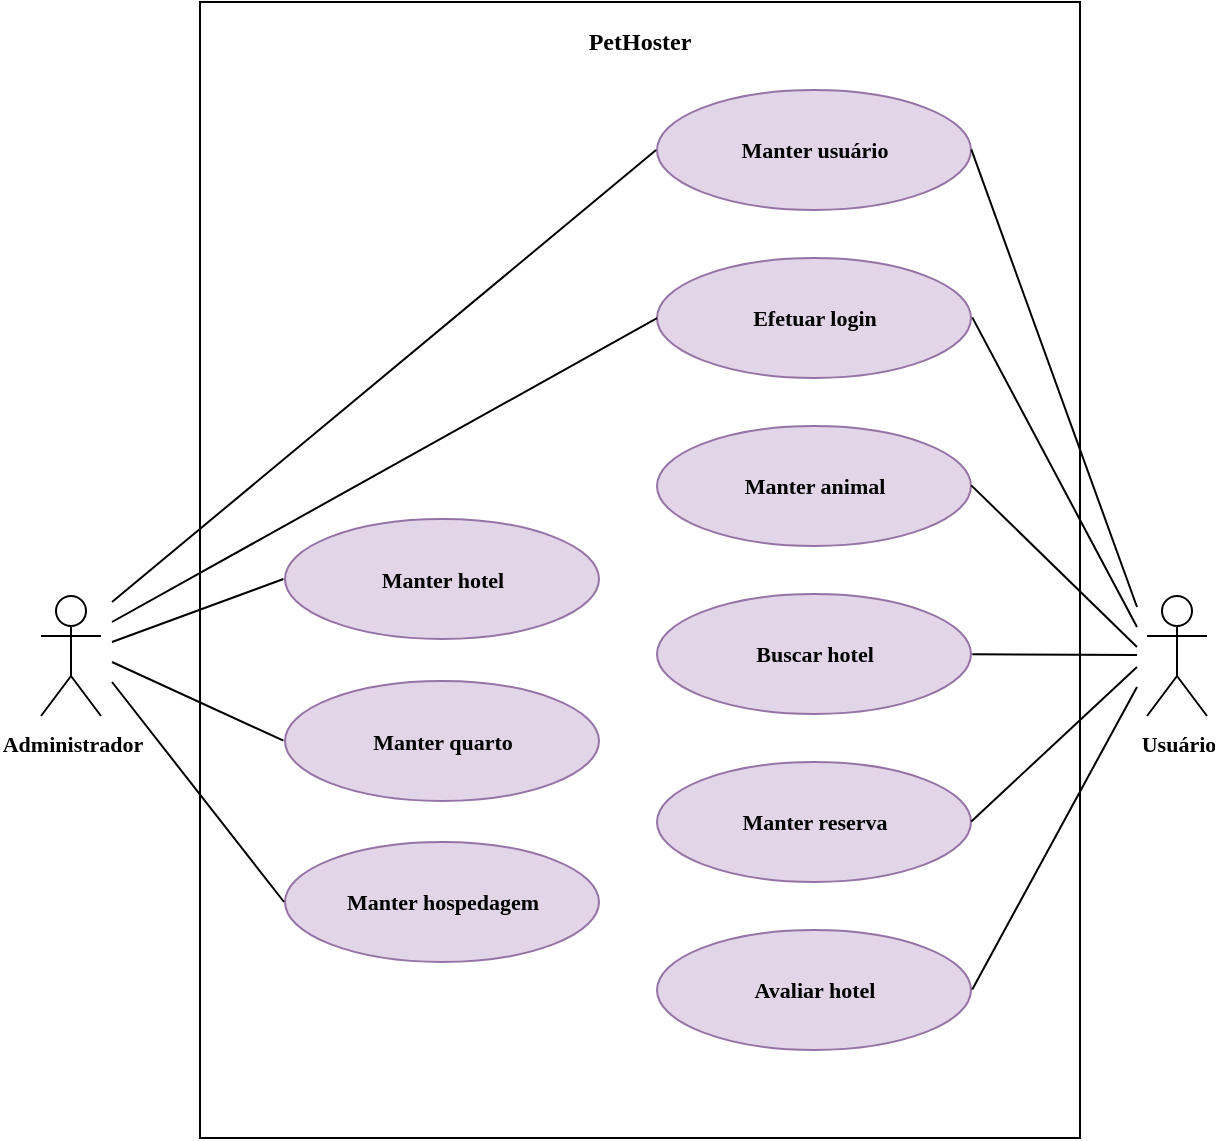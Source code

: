 <mxfile pages="1" version="11.2.9" type="google"><diagram id="jwugqM5gd3mGQKbOCy7d" name="Page-1"><mxGraphModel dx="854" dy="468" grid="1" gridSize="10" guides="1" tooltips="1" connect="0" arrows="1" fold="1" page="1" pageScale="1" pageWidth="827" pageHeight="1169" math="0" shadow="0"><root><mxCell id="0"/><mxCell id="1" parent="0"/><mxCell id="mvougu71K_vEfI1grLuM-2" value="" style="rounded=0;whiteSpace=wrap;html=1;" parent="1" vertex="1"><mxGeometry x="204" y="260" width="440" height="568" as="geometry"/></mxCell><mxCell id="mvougu71K_vEfI1grLuM-3" value="&lt;b&gt;&lt;font face=&quot;Verdana&quot; style=&quot;font-size: 11px&quot;&gt;Administrador&lt;/font&gt;&lt;/b&gt;" style="shape=umlActor;verticalLabelPosition=bottom;labelBackgroundColor=#ffffff;verticalAlign=top;html=1;outlineConnect=0;" parent="1" vertex="1"><mxGeometry x="124.5" y="557" width="30" height="60" as="geometry"/></mxCell><mxCell id="mvougu71K_vEfI1grLuM-6" value="&lt;b&gt;&lt;font face=&quot;Verdana&quot; style=&quot;font-size: 11px&quot;&gt;Usuário&lt;/font&gt;&lt;/b&gt;" style="shape=umlActor;verticalLabelPosition=bottom;labelBackgroundColor=#ffffff;verticalAlign=top;html=1;outlineConnect=0;" parent="1" vertex="1"><mxGeometry x="677.5" y="557" width="30" height="60" as="geometry"/></mxCell><mxCell id="mvougu71K_vEfI1grLuM-7" value="&lt;font face=&quot;Verdana&quot;&gt;&lt;b&gt;PetHoster&lt;/b&gt;&lt;/font&gt;" style="text;html=1;strokeColor=none;fillColor=none;align=center;verticalAlign=middle;whiteSpace=wrap;rounded=0;" parent="1" vertex="1"><mxGeometry x="386.5" y="269.5" width="74" height="20" as="geometry"/></mxCell><mxCell id="M8vEIaMGPW4lxC8WCEEM-1" value="&lt;font face=&quot;Verdana&quot; size=&quot;1&quot;&gt;&lt;b style=&quot;font-size: 11px&quot;&gt;Efetuar login&lt;/b&gt;&lt;/font&gt;" style="ellipse;whiteSpace=wrap;html=1;fillColor=#e1d5e7;strokeColor=#9673a6;" parent="1" vertex="1"><mxGeometry x="432.5" y="388" width="157" height="60" as="geometry"/></mxCell><mxCell id="M8vEIaMGPW4lxC8WCEEM-21" value="&lt;font face=&quot;Verdana&quot; size=&quot;1&quot;&gt;&lt;b style=&quot;font-size: 11px&quot;&gt;Manter usuário&lt;/b&gt;&lt;/font&gt;" style="ellipse;whiteSpace=wrap;html=1;fillColor=#e1d5e7;strokeColor=#9673a6;" parent="1" vertex="1"><mxGeometry x="432.5" y="304" width="157" height="60" as="geometry"/></mxCell><mxCell id="M8vEIaMGPW4lxC8WCEEM-26" value="&lt;font face=&quot;Verdana&quot; size=&quot;1&quot;&gt;&lt;b style=&quot;font-size: 11px&quot;&gt;Manter animal&lt;/b&gt;&lt;/font&gt;" style="ellipse;whiteSpace=wrap;html=1;fillColor=#e1d5e7;strokeColor=#9673a6;" parent="1" vertex="1"><mxGeometry x="432.5" y="472" width="157" height="60" as="geometry"/></mxCell><mxCell id="M8vEIaMGPW4lxC8WCEEM-33" value="&lt;font face=&quot;Verdana&quot; size=&quot;1&quot;&gt;&lt;b style=&quot;font-size: 11px&quot;&gt;Manter reserva&lt;br&gt;&lt;/b&gt;&lt;/font&gt;" style="ellipse;whiteSpace=wrap;html=1;fillColor=#e1d5e7;strokeColor=#9673a6;" parent="1" vertex="1"><mxGeometry x="432.5" y="640" width="157" height="60" as="geometry"/></mxCell><mxCell id="M8vEIaMGPW4lxC8WCEEM-35" value="&lt;font face=&quot;Verdana&quot; size=&quot;1&quot;&gt;&lt;b style=&quot;font-size: 11px&quot;&gt;Manter hotel&lt;/b&gt;&lt;/font&gt;" style="ellipse;whiteSpace=wrap;html=1;fillColor=#e1d5e7;strokeColor=#9673a6;" parent="1" vertex="1"><mxGeometry x="246.5" y="518.5" width="157" height="60" as="geometry"/></mxCell><mxCell id="M8vEIaMGPW4lxC8WCEEM-49" value="&lt;font face=&quot;Verdana&quot;&gt;&lt;span style=&quot;font-size: 11px&quot;&gt;&lt;b&gt;Buscar hotel&lt;/b&gt;&lt;/span&gt;&lt;/font&gt;" style="ellipse;whiteSpace=wrap;html=1;fillColor=#e1d5e7;strokeColor=#9673a6;" parent="1" vertex="1"><mxGeometry x="432.5" y="556" width="157" height="60" as="geometry"/></mxCell><mxCell id="8gwn5LyhfDQ7lUo0ktS5-1" value="&lt;font face=&quot;Verdana&quot; size=&quot;1&quot;&gt;&lt;b style=&quot;font-size: 11px&quot;&gt;Manter quarto&lt;/b&gt;&lt;/font&gt;" style="ellipse;whiteSpace=wrap;html=1;fillColor=#e1d5e7;strokeColor=#9673a6;" parent="1" vertex="1"><mxGeometry x="246.5" y="599.5" width="157" height="60" as="geometry"/></mxCell><mxCell id="8gwn5LyhfDQ7lUo0ktS5-2" value="&lt;font face=&quot;Verdana&quot;&gt;&lt;span style=&quot;font-size: 11px&quot;&gt;&lt;b&gt;Avaliar hotel&lt;/b&gt;&lt;/span&gt;&lt;/font&gt;" style="ellipse;whiteSpace=wrap;html=1;fillColor=#e1d5e7;strokeColor=#9673a6;" parent="1" vertex="1"><mxGeometry x="432.5" y="724" width="157" height="60" as="geometry"/></mxCell><mxCell id="8gwn5LyhfDQ7lUo0ktS5-3" value="" style="endArrow=none;html=1;exitX=1.004;exitY=0.502;exitDx=0;exitDy=0;exitPerimeter=0;" parent="1" source="M8vEIaMGPW4lxC8WCEEM-49" edge="1"><mxGeometry width="50" height="50" relative="1" as="geometry"><mxPoint x="589.5" y="586.5" as="sourcePoint"/><mxPoint x="672.5" y="586.5" as="targetPoint"/></mxGeometry></mxCell><mxCell id="8gwn5LyhfDQ7lUo0ktS5-6" value="" style="endArrow=none;html=1;exitX=1.001;exitY=0.495;exitDx=0;exitDy=0;exitPerimeter=0;" parent="1" source="M8vEIaMGPW4lxC8WCEEM-33" edge="1"><mxGeometry width="50" height="50" relative="1" as="geometry"><mxPoint x="592.5" y="702.5" as="sourcePoint"/><mxPoint x="672.5" y="592.5" as="targetPoint"/></mxGeometry></mxCell><mxCell id="8gwn5LyhfDQ7lUo0ktS5-7" value="" style="endArrow=none;html=1;exitX=1.001;exitY=0.495;exitDx=0;exitDy=0;exitPerimeter=0;" parent="1" source="M8vEIaMGPW4lxC8WCEEM-21" edge="1"><mxGeometry width="50" height="50" relative="1" as="geometry"><mxPoint x="589.5" y="334.5" as="sourcePoint"/><mxPoint x="672.5" y="562.5" as="targetPoint"/></mxGeometry></mxCell><mxCell id="8gwn5LyhfDQ7lUo0ktS5-8" value="" style="endArrow=none;html=1;exitX=1.004;exitY=0.495;exitDx=0;exitDy=0;exitPerimeter=0;" parent="1" source="M8vEIaMGPW4lxC8WCEEM-1" edge="1"><mxGeometry width="50" height="50" relative="1" as="geometry"><mxPoint x="599.5" y="344.5" as="sourcePoint"/><mxPoint x="672.5" y="572.5" as="targetPoint"/></mxGeometry></mxCell><mxCell id="8gwn5LyhfDQ7lUo0ktS5-9" value="" style="endArrow=none;html=1;exitX=1.001;exitY=0.495;exitDx=0;exitDy=0;exitPerimeter=0;" parent="1" source="M8vEIaMGPW4lxC8WCEEM-26" edge="1"><mxGeometry width="50" height="50" relative="1" as="geometry"><mxPoint x="599.5" y="427.52" as="sourcePoint"/><mxPoint x="672.5" y="582.5" as="targetPoint"/></mxGeometry></mxCell><mxCell id="8gwn5LyhfDQ7lUo0ktS5-10" value="" style="endArrow=none;html=1;exitX=1.004;exitY=0.495;exitDx=0;exitDy=0;exitPerimeter=0;" parent="1" source="8gwn5LyhfDQ7lUo0ktS5-2" edge="1"><mxGeometry width="50" height="50" relative="1" as="geometry"><mxPoint x="599.5" y="678.5" as="sourcePoint"/><mxPoint x="672.5" y="602.5" as="targetPoint"/></mxGeometry></mxCell><mxCell id="8gwn5LyhfDQ7lUo0ktS5-12" value="" style="endArrow=none;html=1;entryX=0;entryY=0.502;entryDx=0;entryDy=0;entryPerimeter=0;" parent="1" target="M8vEIaMGPW4lxC8WCEEM-1" edge="1"><mxGeometry width="50" height="50" relative="1" as="geometry"><mxPoint x="160" y="570" as="sourcePoint"/><mxPoint x="432.5" y="334.5" as="targetPoint"/></mxGeometry></mxCell><mxCell id="8gwn5LyhfDQ7lUo0ktS5-14" value="" style="endArrow=none;html=1;entryX=-0.005;entryY=0.5;entryDx=0;entryDy=0;entryPerimeter=0;" parent="1" target="M8vEIaMGPW4lxC8WCEEM-35" edge="1"><mxGeometry width="50" height="50" relative="1" as="geometry"><mxPoint x="160" y="580" as="sourcePoint"/><mxPoint x="246.5" y="550.5" as="targetPoint"/></mxGeometry></mxCell><mxCell id="8gwn5LyhfDQ7lUo0ktS5-15" value="" style="endArrow=none;html=1;entryX=-0.005;entryY=0.497;entryDx=0;entryDy=0;entryPerimeter=0;" parent="1" target="8gwn5LyhfDQ7lUo0ktS5-1" edge="1"><mxGeometry width="50" height="50" relative="1" as="geometry"><mxPoint x="160" y="590" as="sourcePoint"/><mxPoint x="246.5" y="632.5" as="targetPoint"/></mxGeometry></mxCell><mxCell id="7D_X0JawD4oJ7HI5J2dq-1" value="" style="endArrow=none;html=1;entryX=-0.003;entryY=0.5;entryDx=0;entryDy=0;entryPerimeter=0;" parent="1" target="M8vEIaMGPW4lxC8WCEEM-21" edge="1"><mxGeometry width="50" height="50" relative="1" as="geometry"><mxPoint x="160" y="560" as="sourcePoint"/><mxPoint x="442.5" y="428.12" as="targetPoint"/></mxGeometry></mxCell><mxCell id="niVlkIuNmvextZ_W8O00-1" value="&lt;font face=&quot;Verdana&quot; size=&quot;1&quot;&gt;&lt;b style=&quot;line-height: 100% ; font-size: 11px&quot;&gt;Manter hospedagem&lt;/b&gt;&lt;/font&gt;" style="ellipse;whiteSpace=wrap;html=1;fillColor=#e1d5e7;strokeColor=#9673a6;" parent="1" vertex="1"><mxGeometry x="246.5" y="680" width="157" height="60" as="geometry"/></mxCell><mxCell id="niVlkIuNmvextZ_W8O00-4" value="" style="endArrow=none;html=1;entryX=-0.003;entryY=0.5;entryDx=0;entryDy=0;entryPerimeter=0;" parent="1" target="niVlkIuNmvextZ_W8O00-1" edge="1"><mxGeometry width="50" height="50" relative="1" as="geometry"><mxPoint x="160" y="600" as="sourcePoint"/><mxPoint x="255.715" y="729.82" as="targetPoint"/></mxGeometry></mxCell></root></mxGraphModel></diagram></mxfile>